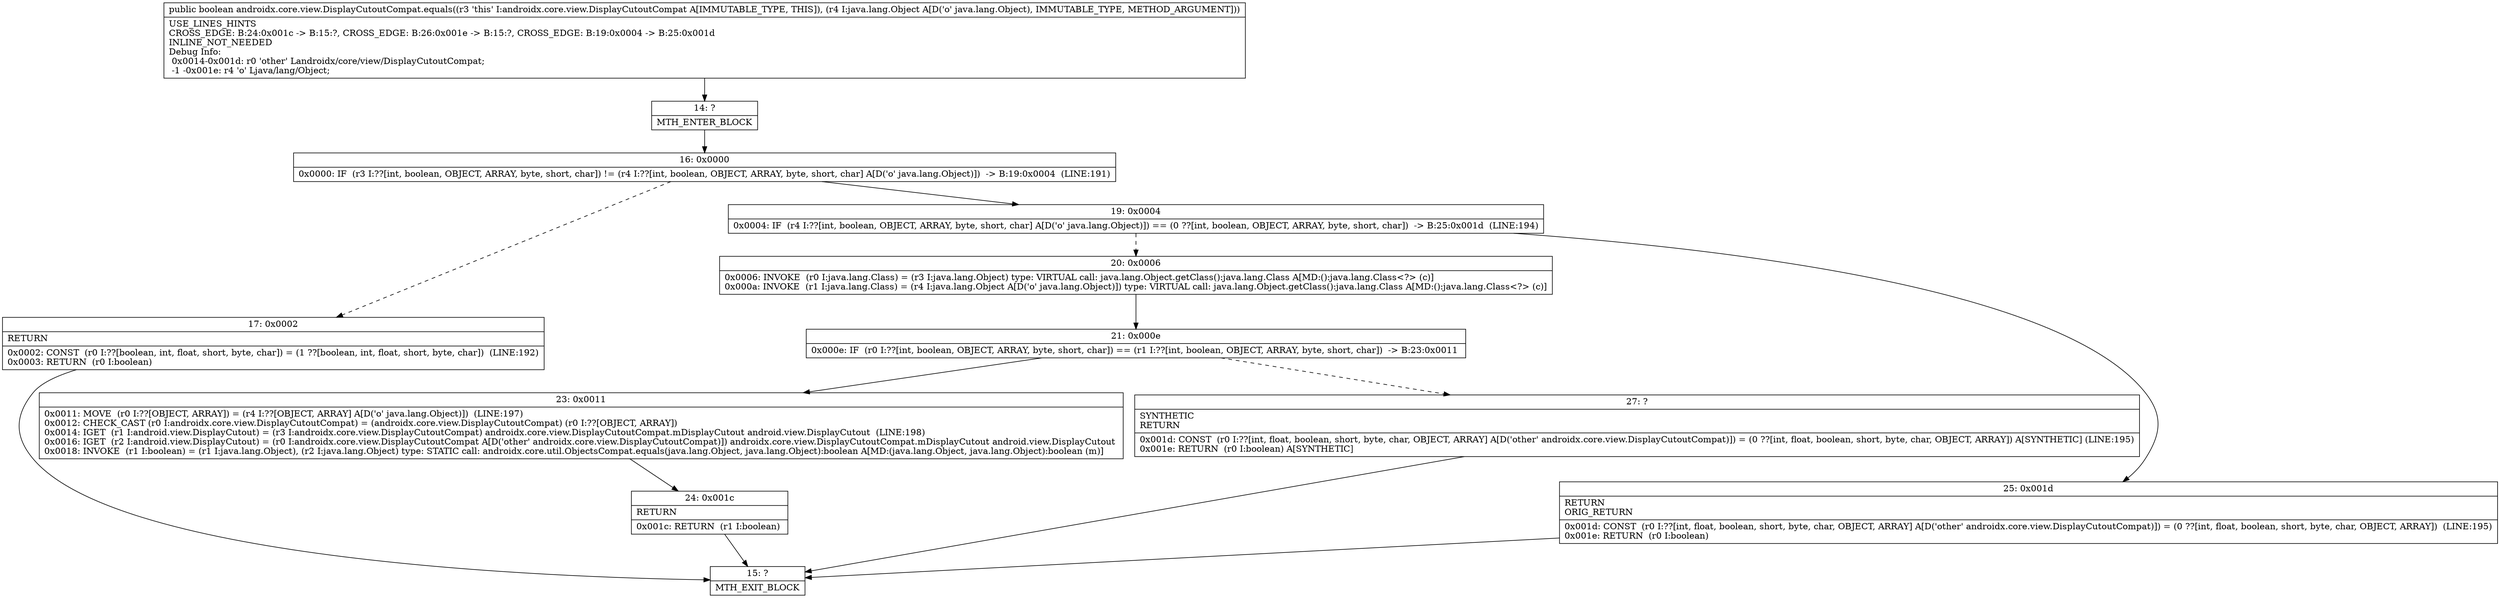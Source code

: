 digraph "CFG forandroidx.core.view.DisplayCutoutCompat.equals(Ljava\/lang\/Object;)Z" {
Node_14 [shape=record,label="{14\:\ ?|MTH_ENTER_BLOCK\l}"];
Node_16 [shape=record,label="{16\:\ 0x0000|0x0000: IF  (r3 I:??[int, boolean, OBJECT, ARRAY, byte, short, char]) != (r4 I:??[int, boolean, OBJECT, ARRAY, byte, short, char] A[D('o' java.lang.Object)])  \-\> B:19:0x0004  (LINE:191)\l}"];
Node_17 [shape=record,label="{17\:\ 0x0002|RETURN\l|0x0002: CONST  (r0 I:??[boolean, int, float, short, byte, char]) = (1 ??[boolean, int, float, short, byte, char])  (LINE:192)\l0x0003: RETURN  (r0 I:boolean) \l}"];
Node_15 [shape=record,label="{15\:\ ?|MTH_EXIT_BLOCK\l}"];
Node_19 [shape=record,label="{19\:\ 0x0004|0x0004: IF  (r4 I:??[int, boolean, OBJECT, ARRAY, byte, short, char] A[D('o' java.lang.Object)]) == (0 ??[int, boolean, OBJECT, ARRAY, byte, short, char])  \-\> B:25:0x001d  (LINE:194)\l}"];
Node_20 [shape=record,label="{20\:\ 0x0006|0x0006: INVOKE  (r0 I:java.lang.Class) = (r3 I:java.lang.Object) type: VIRTUAL call: java.lang.Object.getClass():java.lang.Class A[MD:():java.lang.Class\<?\> (c)]\l0x000a: INVOKE  (r1 I:java.lang.Class) = (r4 I:java.lang.Object A[D('o' java.lang.Object)]) type: VIRTUAL call: java.lang.Object.getClass():java.lang.Class A[MD:():java.lang.Class\<?\> (c)]\l}"];
Node_21 [shape=record,label="{21\:\ 0x000e|0x000e: IF  (r0 I:??[int, boolean, OBJECT, ARRAY, byte, short, char]) == (r1 I:??[int, boolean, OBJECT, ARRAY, byte, short, char])  \-\> B:23:0x0011 \l}"];
Node_23 [shape=record,label="{23\:\ 0x0011|0x0011: MOVE  (r0 I:??[OBJECT, ARRAY]) = (r4 I:??[OBJECT, ARRAY] A[D('o' java.lang.Object)])  (LINE:197)\l0x0012: CHECK_CAST (r0 I:androidx.core.view.DisplayCutoutCompat) = (androidx.core.view.DisplayCutoutCompat) (r0 I:??[OBJECT, ARRAY]) \l0x0014: IGET  (r1 I:android.view.DisplayCutout) = (r3 I:androidx.core.view.DisplayCutoutCompat) androidx.core.view.DisplayCutoutCompat.mDisplayCutout android.view.DisplayCutout  (LINE:198)\l0x0016: IGET  (r2 I:android.view.DisplayCutout) = (r0 I:androidx.core.view.DisplayCutoutCompat A[D('other' androidx.core.view.DisplayCutoutCompat)]) androidx.core.view.DisplayCutoutCompat.mDisplayCutout android.view.DisplayCutout \l0x0018: INVOKE  (r1 I:boolean) = (r1 I:java.lang.Object), (r2 I:java.lang.Object) type: STATIC call: androidx.core.util.ObjectsCompat.equals(java.lang.Object, java.lang.Object):boolean A[MD:(java.lang.Object, java.lang.Object):boolean (m)]\l}"];
Node_24 [shape=record,label="{24\:\ 0x001c|RETURN\l|0x001c: RETURN  (r1 I:boolean) \l}"];
Node_27 [shape=record,label="{27\:\ ?|SYNTHETIC\lRETURN\l|0x001d: CONST  (r0 I:??[int, float, boolean, short, byte, char, OBJECT, ARRAY] A[D('other' androidx.core.view.DisplayCutoutCompat)]) = (0 ??[int, float, boolean, short, byte, char, OBJECT, ARRAY]) A[SYNTHETIC] (LINE:195)\l0x001e: RETURN  (r0 I:boolean) A[SYNTHETIC]\l}"];
Node_25 [shape=record,label="{25\:\ 0x001d|RETURN\lORIG_RETURN\l|0x001d: CONST  (r0 I:??[int, float, boolean, short, byte, char, OBJECT, ARRAY] A[D('other' androidx.core.view.DisplayCutoutCompat)]) = (0 ??[int, float, boolean, short, byte, char, OBJECT, ARRAY])  (LINE:195)\l0x001e: RETURN  (r0 I:boolean) \l}"];
MethodNode[shape=record,label="{public boolean androidx.core.view.DisplayCutoutCompat.equals((r3 'this' I:androidx.core.view.DisplayCutoutCompat A[IMMUTABLE_TYPE, THIS]), (r4 I:java.lang.Object A[D('o' java.lang.Object), IMMUTABLE_TYPE, METHOD_ARGUMENT]))  | USE_LINES_HINTS\lCROSS_EDGE: B:24:0x001c \-\> B:15:?, CROSS_EDGE: B:26:0x001e \-\> B:15:?, CROSS_EDGE: B:19:0x0004 \-\> B:25:0x001d\lINLINE_NOT_NEEDED\lDebug Info:\l  0x0014\-0x001d: r0 'other' Landroidx\/core\/view\/DisplayCutoutCompat;\l  \-1 \-0x001e: r4 'o' Ljava\/lang\/Object;\l}"];
MethodNode -> Node_14;Node_14 -> Node_16;
Node_16 -> Node_17[style=dashed];
Node_16 -> Node_19;
Node_17 -> Node_15;
Node_19 -> Node_20[style=dashed];
Node_19 -> Node_25;
Node_20 -> Node_21;
Node_21 -> Node_23;
Node_21 -> Node_27[style=dashed];
Node_23 -> Node_24;
Node_24 -> Node_15;
Node_27 -> Node_15;
Node_25 -> Node_15;
}

